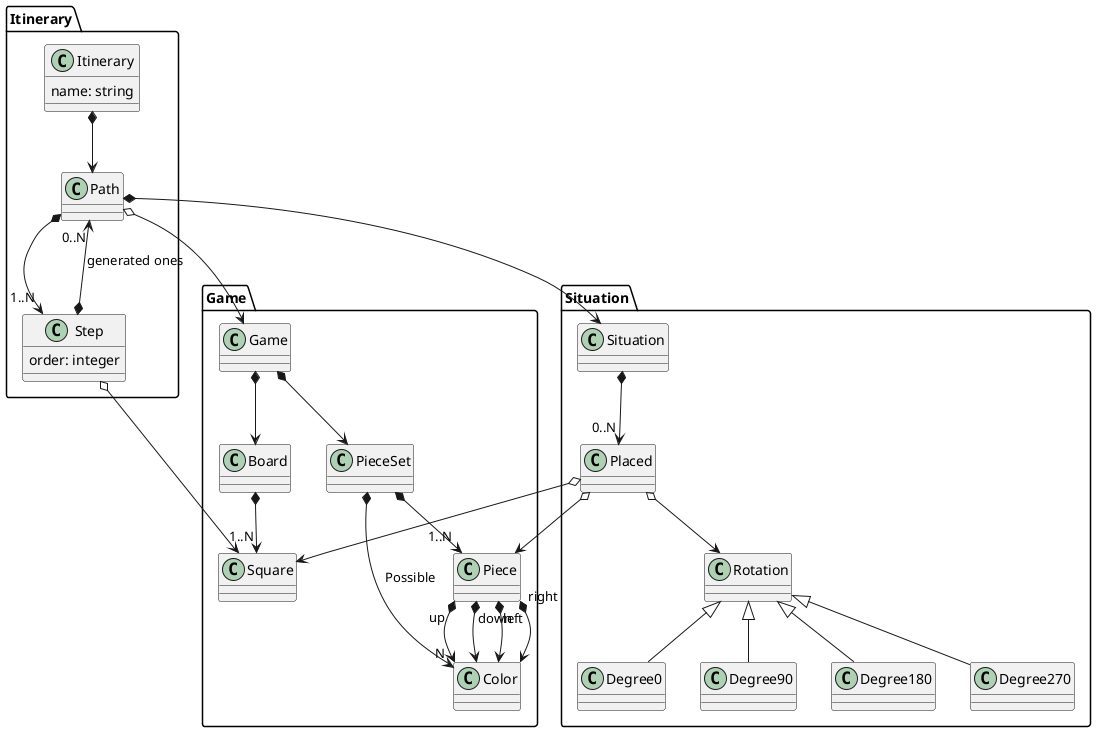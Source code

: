 @startuml
package Game{
    class Game
    class Board
    class Square
    class PieceSet
    class Piece
    class Color

    Game *--> Board
    Game *--> PieceSet
    Board *--> "1..N" Square
    PieceSet *--> "N" Color: Possible
    Piece "up" *--> Color
    Piece "down" *--> Color
    Piece "left" *--> Color
    Piece "right" *--> Color
    PieceSet *--> "1..N" Piece
}
package Situation {
    class Situation
    class Placed
    class Rotation

    Placed o--> Rotation
    Situation *--> "0..N" Placed
    Rotation <|-- Degree0
    Rotation <|-- Degree90
    Rotation <|-- Degree180
    Rotation <|-- Degree270
}
package Itinerary {
    class Itinerary {
        name: string
    }
    class Path
    class Step {
        order: integer
    }

    Path *--> "1..N" Step
    Itinerary *--> Path
    Step *--> "0..N" Path : "generated ones"
}
Path o--> Game.Game
Path *--> Situation.Situation
Placed o--> Square
Placed o--> Piece
Step o--> Square
@enduml